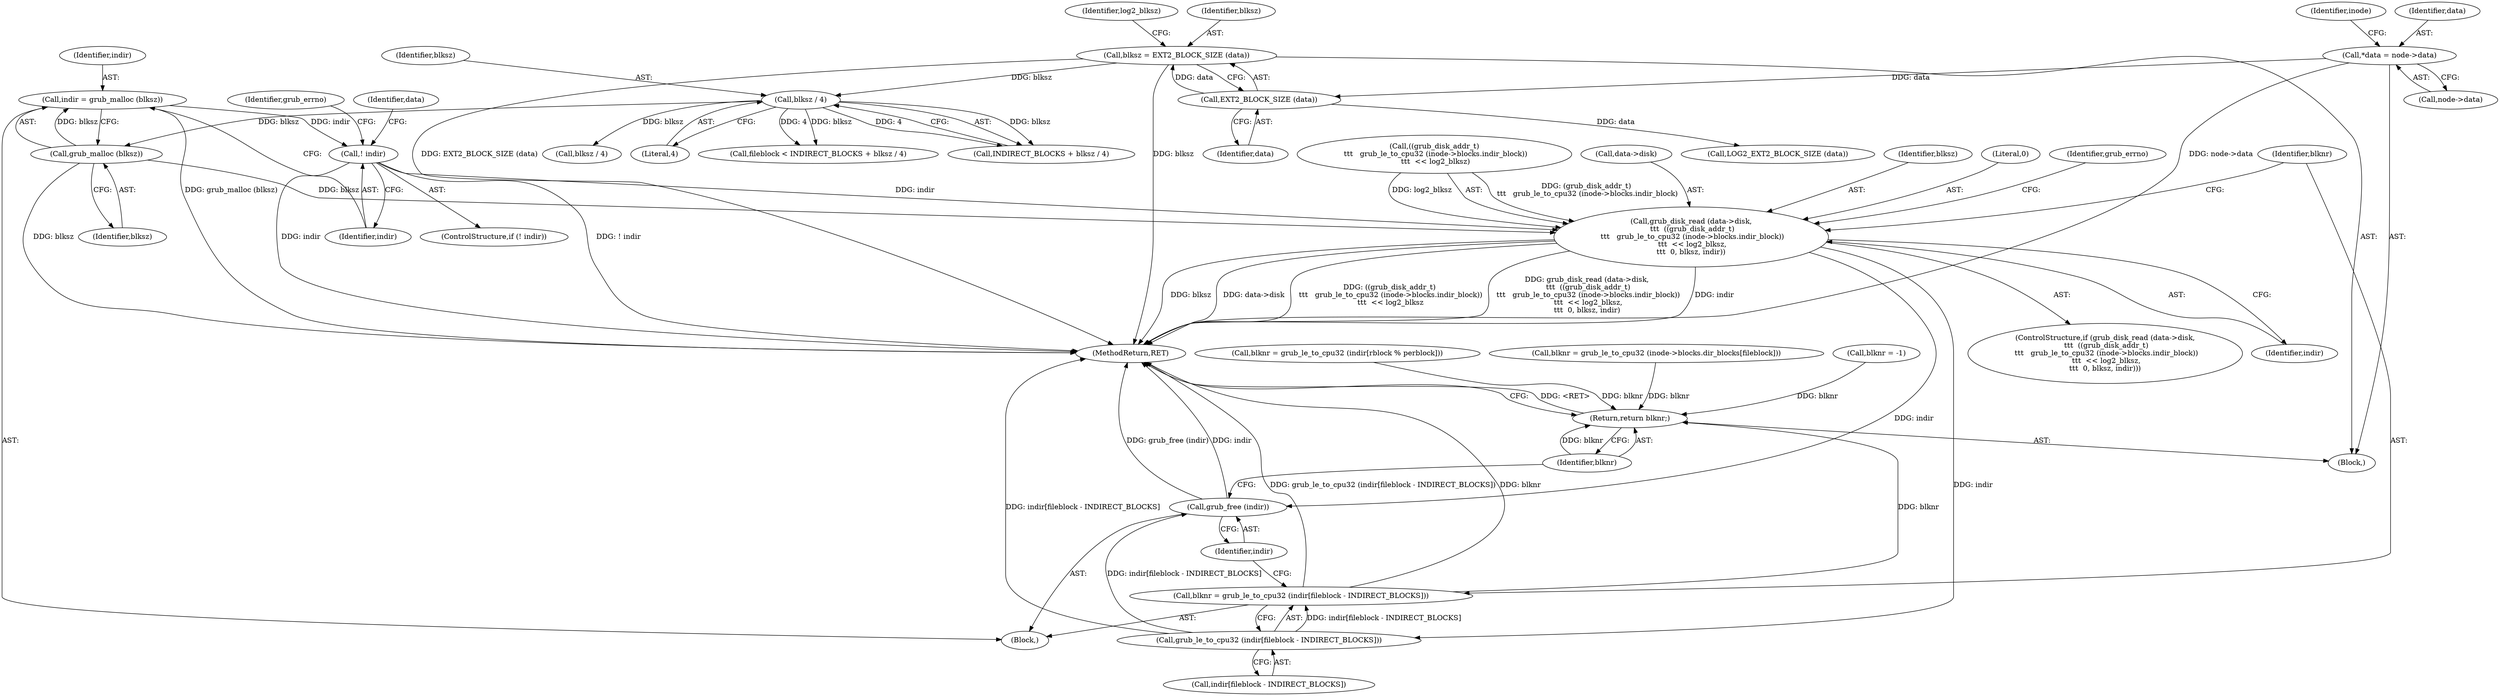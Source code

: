digraph "0_radare2_65000a7fd9eea62359e6d6714f17b94a99a82edd_0@API" {
"1000310" [label="(Call,indir = grub_malloc (blksz))"];
"1000312" [label="(Call,grub_malloc (blksz))"];
"1000305" [label="(Call,blksz / 4)"];
"1000127" [label="(Call,blksz = EXT2_BLOCK_SIZE (data))"];
"1000129" [label="(Call,EXT2_BLOCK_SIZE (data))"];
"1000109" [label="(Call,*data = node->data)"];
"1000315" [label="(Call,! indir)"];
"1000321" [label="(Call,grub_disk_read (data->disk,\n \t\t\t  ((grub_disk_addr_t)\n \t\t\t   grub_le_to_cpu32 (inode->blocks.indir_block))\n \t\t\t  << log2_blksz,\n\t\t\t  0, blksz, indir))"];
"1000343" [label="(Call,grub_le_to_cpu32 (indir[fileblock - INDIRECT_BLOCKS]))"];
"1000341" [label="(Call,blknr = grub_le_to_cpu32 (indir[fileblock - INDIRECT_BLOCKS]))"];
"1000455" [label="(Return,return blknr;)"];
"1000349" [label="(Call,grub_free (indir))"];
"1000133" [label="(Identifier,log2_blksz)"];
"1000116" [label="(Identifier,inode)"];
"1000336" [label="(Identifier,blksz)"];
"1000440" [label="(Call,blknr = grub_le_to_cpu32 (indir[rblock % perblock]))"];
"1000289" [label="(Call,blknr = grub_le_to_cpu32 (inode->blocks.dir_blocks[fileblock]))"];
"1000455" [label="(Return,return blknr;)"];
"1000128" [label="(Identifier,blksz)"];
"1000321" [label="(Call,grub_disk_read (data->disk,\n \t\t\t  ((grub_disk_addr_t)\n \t\t\t   grub_le_to_cpu32 (inode->blocks.indir_block))\n \t\t\t  << log2_blksz,\n\t\t\t  0, blksz, indir))"];
"1000313" [label="(Identifier,blksz)"];
"1000134" [label="(Call,LOG2_EXT2_BLOCK_SIZE (data))"];
"1000320" [label="(ControlStructure,if (grub_disk_read (data->disk,\n \t\t\t  ((grub_disk_addr_t)\n \t\t\t   grub_le_to_cpu32 (inode->blocks.indir_block))\n \t\t\t  << log2_blksz,\n\t\t\t  0, blksz, indir)))"];
"1000342" [label="(Identifier,blknr)"];
"1000343" [label="(Call,grub_le_to_cpu32 (indir[fileblock - INDIRECT_BLOCKS]))"];
"1000314" [label="(ControlStructure,if (! indir))"];
"1000337" [label="(Identifier,indir)"];
"1000335" [label="(Literal,0)"];
"1000110" [label="(Identifier,data)"];
"1000315" [label="(Call,! indir)"];
"1000129" [label="(Call,EXT2_BLOCK_SIZE (data))"];
"1000344" [label="(Call,indir[fileblock - INDIRECT_BLOCKS])"];
"1000311" [label="(Identifier,indir)"];
"1000127" [label="(Call,blksz = EXT2_BLOCK_SIZE (data))"];
"1000457" [label="(MethodReturn,RET)"];
"1000130" [label="(Identifier,data)"];
"1000341" [label="(Call,blknr = grub_le_to_cpu32 (indir[fileblock - INDIRECT_BLOCKS]))"];
"1000301" [label="(Call,fileblock < INDIRECT_BLOCKS + blksz / 4)"];
"1000107" [label="(Block,)"];
"1000111" [label="(Call,node->data)"];
"1000306" [label="(Identifier,blksz)"];
"1000323" [label="(Identifier,data)"];
"1000319" [label="(Identifier,grub_errno)"];
"1000349" [label="(Call,grub_free (indir))"];
"1000456" [label="(Identifier,blknr)"];
"1000312" [label="(Call,grub_malloc (blksz))"];
"1000350" [label="(Identifier,indir)"];
"1000303" [label="(Call,INDIRECT_BLOCKS + blksz / 4)"];
"1000109" [label="(Call,*data = node->data)"];
"1000340" [label="(Identifier,grub_errno)"];
"1000325" [label="(Call,((grub_disk_addr_t)\n \t\t\t   grub_le_to_cpu32 (inode->blocks.indir_block))\n \t\t\t  << log2_blksz)"];
"1000122" [label="(Call,blknr = -1)"];
"1000360" [label="(Call,blksz / 4)"];
"1000308" [label="(Block,)"];
"1000305" [label="(Call,blksz / 4)"];
"1000307" [label="(Literal,4)"];
"1000322" [label="(Call,data->disk)"];
"1000316" [label="(Identifier,indir)"];
"1000310" [label="(Call,indir = grub_malloc (blksz))"];
"1000310" -> "1000308"  [label="AST: "];
"1000310" -> "1000312"  [label="CFG: "];
"1000311" -> "1000310"  [label="AST: "];
"1000312" -> "1000310"  [label="AST: "];
"1000316" -> "1000310"  [label="CFG: "];
"1000310" -> "1000457"  [label="DDG: grub_malloc (blksz)"];
"1000312" -> "1000310"  [label="DDG: blksz"];
"1000310" -> "1000315"  [label="DDG: indir"];
"1000312" -> "1000313"  [label="CFG: "];
"1000313" -> "1000312"  [label="AST: "];
"1000312" -> "1000457"  [label="DDG: blksz"];
"1000305" -> "1000312"  [label="DDG: blksz"];
"1000312" -> "1000321"  [label="DDG: blksz"];
"1000305" -> "1000303"  [label="AST: "];
"1000305" -> "1000307"  [label="CFG: "];
"1000306" -> "1000305"  [label="AST: "];
"1000307" -> "1000305"  [label="AST: "];
"1000303" -> "1000305"  [label="CFG: "];
"1000305" -> "1000301"  [label="DDG: blksz"];
"1000305" -> "1000301"  [label="DDG: 4"];
"1000305" -> "1000303"  [label="DDG: blksz"];
"1000305" -> "1000303"  [label="DDG: 4"];
"1000127" -> "1000305"  [label="DDG: blksz"];
"1000305" -> "1000360"  [label="DDG: blksz"];
"1000127" -> "1000107"  [label="AST: "];
"1000127" -> "1000129"  [label="CFG: "];
"1000128" -> "1000127"  [label="AST: "];
"1000129" -> "1000127"  [label="AST: "];
"1000133" -> "1000127"  [label="CFG: "];
"1000127" -> "1000457"  [label="DDG: EXT2_BLOCK_SIZE (data)"];
"1000127" -> "1000457"  [label="DDG: blksz"];
"1000129" -> "1000127"  [label="DDG: data"];
"1000129" -> "1000130"  [label="CFG: "];
"1000130" -> "1000129"  [label="AST: "];
"1000109" -> "1000129"  [label="DDG: data"];
"1000129" -> "1000134"  [label="DDG: data"];
"1000109" -> "1000107"  [label="AST: "];
"1000109" -> "1000111"  [label="CFG: "];
"1000110" -> "1000109"  [label="AST: "];
"1000111" -> "1000109"  [label="AST: "];
"1000116" -> "1000109"  [label="CFG: "];
"1000109" -> "1000457"  [label="DDG: node->data"];
"1000315" -> "1000314"  [label="AST: "];
"1000315" -> "1000316"  [label="CFG: "];
"1000316" -> "1000315"  [label="AST: "];
"1000319" -> "1000315"  [label="CFG: "];
"1000323" -> "1000315"  [label="CFG: "];
"1000315" -> "1000457"  [label="DDG: ! indir"];
"1000315" -> "1000457"  [label="DDG: indir"];
"1000315" -> "1000321"  [label="DDG: indir"];
"1000321" -> "1000320"  [label="AST: "];
"1000321" -> "1000337"  [label="CFG: "];
"1000322" -> "1000321"  [label="AST: "];
"1000325" -> "1000321"  [label="AST: "];
"1000335" -> "1000321"  [label="AST: "];
"1000336" -> "1000321"  [label="AST: "];
"1000337" -> "1000321"  [label="AST: "];
"1000340" -> "1000321"  [label="CFG: "];
"1000342" -> "1000321"  [label="CFG: "];
"1000321" -> "1000457"  [label="DDG: blksz"];
"1000321" -> "1000457"  [label="DDG: data->disk"];
"1000321" -> "1000457"  [label="DDG: ((grub_disk_addr_t)\n \t\t\t   grub_le_to_cpu32 (inode->blocks.indir_block))\n \t\t\t  << log2_blksz"];
"1000321" -> "1000457"  [label="DDG: grub_disk_read (data->disk,\n \t\t\t  ((grub_disk_addr_t)\n \t\t\t   grub_le_to_cpu32 (inode->blocks.indir_block))\n \t\t\t  << log2_blksz,\n\t\t\t  0, blksz, indir)"];
"1000321" -> "1000457"  [label="DDG: indir"];
"1000325" -> "1000321"  [label="DDG: (grub_disk_addr_t)\n \t\t\t   grub_le_to_cpu32 (inode->blocks.indir_block)"];
"1000325" -> "1000321"  [label="DDG: log2_blksz"];
"1000321" -> "1000343"  [label="DDG: indir"];
"1000321" -> "1000349"  [label="DDG: indir"];
"1000343" -> "1000341"  [label="AST: "];
"1000343" -> "1000344"  [label="CFG: "];
"1000344" -> "1000343"  [label="AST: "];
"1000341" -> "1000343"  [label="CFG: "];
"1000343" -> "1000457"  [label="DDG: indir[fileblock - INDIRECT_BLOCKS]"];
"1000343" -> "1000341"  [label="DDG: indir[fileblock - INDIRECT_BLOCKS]"];
"1000343" -> "1000349"  [label="DDG: indir[fileblock - INDIRECT_BLOCKS]"];
"1000341" -> "1000308"  [label="AST: "];
"1000342" -> "1000341"  [label="AST: "];
"1000350" -> "1000341"  [label="CFG: "];
"1000341" -> "1000457"  [label="DDG: grub_le_to_cpu32 (indir[fileblock - INDIRECT_BLOCKS])"];
"1000341" -> "1000457"  [label="DDG: blknr"];
"1000341" -> "1000455"  [label="DDG: blknr"];
"1000455" -> "1000107"  [label="AST: "];
"1000455" -> "1000456"  [label="CFG: "];
"1000456" -> "1000455"  [label="AST: "];
"1000457" -> "1000455"  [label="CFG: "];
"1000455" -> "1000457"  [label="DDG: <RET>"];
"1000456" -> "1000455"  [label="DDG: blknr"];
"1000289" -> "1000455"  [label="DDG: blknr"];
"1000122" -> "1000455"  [label="DDG: blknr"];
"1000440" -> "1000455"  [label="DDG: blknr"];
"1000349" -> "1000308"  [label="AST: "];
"1000349" -> "1000350"  [label="CFG: "];
"1000350" -> "1000349"  [label="AST: "];
"1000456" -> "1000349"  [label="CFG: "];
"1000349" -> "1000457"  [label="DDG: grub_free (indir)"];
"1000349" -> "1000457"  [label="DDG: indir"];
}
